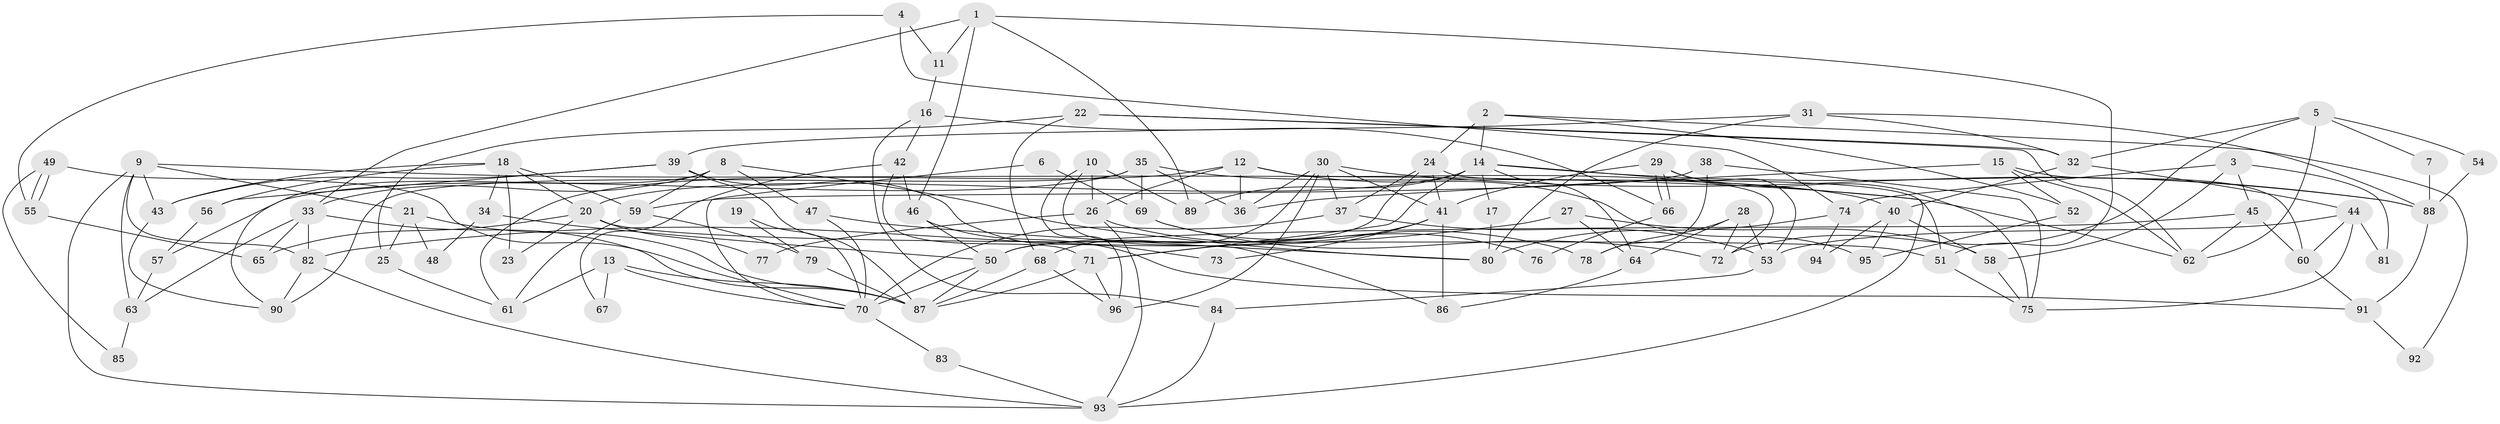 // coarse degree distribution, {10: 0.05128205128205128, 6: 0.07692307692307693, 4: 0.10256410256410256, 7: 0.07692307692307693, 14: 0.02564102564102564, 5: 0.05128205128205128, 9: 0.10256410256410256, 8: 0.15384615384615385, 11: 0.05128205128205128, 3: 0.10256410256410256, 1: 0.02564102564102564, 2: 0.1794871794871795}
// Generated by graph-tools (version 1.1) at 2025/51/03/04/25 22:51:21]
// undirected, 96 vertices, 192 edges
graph export_dot {
  node [color=gray90,style=filled];
  1;
  2;
  3;
  4;
  5;
  6;
  7;
  8;
  9;
  10;
  11;
  12;
  13;
  14;
  15;
  16;
  17;
  18;
  19;
  20;
  21;
  22;
  23;
  24;
  25;
  26;
  27;
  28;
  29;
  30;
  31;
  32;
  33;
  34;
  35;
  36;
  37;
  38;
  39;
  40;
  41;
  42;
  43;
  44;
  45;
  46;
  47;
  48;
  49;
  50;
  51;
  52;
  53;
  54;
  55;
  56;
  57;
  58;
  59;
  60;
  61;
  62;
  63;
  64;
  65;
  66;
  67;
  68;
  69;
  70;
  71;
  72;
  73;
  74;
  75;
  76;
  77;
  78;
  79;
  80;
  81;
  82;
  83;
  84;
  85;
  86;
  87;
  88;
  89;
  90;
  91;
  92;
  93;
  94;
  95;
  96;
  1 -- 33;
  1 -- 51;
  1 -- 11;
  1 -- 46;
  1 -- 89;
  2 -- 24;
  2 -- 14;
  2 -- 52;
  2 -- 92;
  3 -- 58;
  3 -- 45;
  3 -- 74;
  3 -- 81;
  4 -- 74;
  4 -- 55;
  4 -- 11;
  5 -- 72;
  5 -- 32;
  5 -- 7;
  5 -- 54;
  5 -- 62;
  6 -- 70;
  6 -- 69;
  7 -- 88;
  8 -- 47;
  8 -- 59;
  8 -- 33;
  8 -- 80;
  8 -- 90;
  9 -- 21;
  9 -- 93;
  9 -- 43;
  9 -- 62;
  9 -- 63;
  9 -- 82;
  10 -- 89;
  10 -- 96;
  10 -- 26;
  10 -- 86;
  11 -- 16;
  12 -- 26;
  12 -- 61;
  12 -- 36;
  12 -- 72;
  12 -- 95;
  13 -- 87;
  13 -- 70;
  13 -- 61;
  13 -- 67;
  14 -- 93;
  14 -- 88;
  14 -- 17;
  14 -- 20;
  14 -- 64;
  14 -- 71;
  14 -- 89;
  15 -- 52;
  15 -- 62;
  15 -- 36;
  15 -- 60;
  16 -- 42;
  16 -- 66;
  16 -- 84;
  17 -- 80;
  18 -- 43;
  18 -- 56;
  18 -- 20;
  18 -- 23;
  18 -- 34;
  18 -- 59;
  19 -- 79;
  19 -- 70;
  20 -- 23;
  20 -- 51;
  20 -- 65;
  20 -- 77;
  21 -- 25;
  21 -- 87;
  21 -- 48;
  22 -- 68;
  22 -- 62;
  22 -- 25;
  22 -- 32;
  24 -- 51;
  24 -- 37;
  24 -- 41;
  24 -- 50;
  25 -- 61;
  26 -- 93;
  26 -- 77;
  26 -- 78;
  27 -- 82;
  27 -- 64;
  27 -- 58;
  28 -- 64;
  28 -- 53;
  28 -- 72;
  28 -- 78;
  29 -- 66;
  29 -- 66;
  29 -- 41;
  29 -- 53;
  29 -- 75;
  30 -- 36;
  30 -- 96;
  30 -- 37;
  30 -- 41;
  30 -- 68;
  30 -- 88;
  31 -- 39;
  31 -- 32;
  31 -- 80;
  31 -- 88;
  32 -- 44;
  32 -- 40;
  33 -- 87;
  33 -- 63;
  33 -- 65;
  33 -- 82;
  34 -- 50;
  34 -- 48;
  35 -- 90;
  35 -- 36;
  35 -- 40;
  35 -- 57;
  35 -- 69;
  37 -- 53;
  37 -- 70;
  38 -- 75;
  38 -- 78;
  38 -- 59;
  39 -- 43;
  39 -- 87;
  39 -- 56;
  39 -- 73;
  40 -- 58;
  40 -- 94;
  40 -- 95;
  41 -- 71;
  41 -- 73;
  41 -- 86;
  42 -- 71;
  42 -- 46;
  42 -- 67;
  43 -- 90;
  44 -- 60;
  44 -- 75;
  44 -- 53;
  44 -- 81;
  45 -- 62;
  45 -- 50;
  45 -- 60;
  46 -- 91;
  46 -- 50;
  47 -- 80;
  47 -- 70;
  49 -- 70;
  49 -- 55;
  49 -- 55;
  49 -- 85;
  50 -- 70;
  50 -- 87;
  51 -- 75;
  52 -- 95;
  53 -- 84;
  54 -- 88;
  55 -- 65;
  56 -- 57;
  57 -- 63;
  58 -- 75;
  59 -- 61;
  59 -- 79;
  60 -- 91;
  63 -- 85;
  64 -- 86;
  66 -- 76;
  68 -- 87;
  68 -- 96;
  69 -- 72;
  69 -- 76;
  70 -- 83;
  71 -- 87;
  71 -- 96;
  74 -- 80;
  74 -- 94;
  79 -- 87;
  82 -- 90;
  82 -- 93;
  83 -- 93;
  84 -- 93;
  88 -- 91;
  91 -- 92;
}

